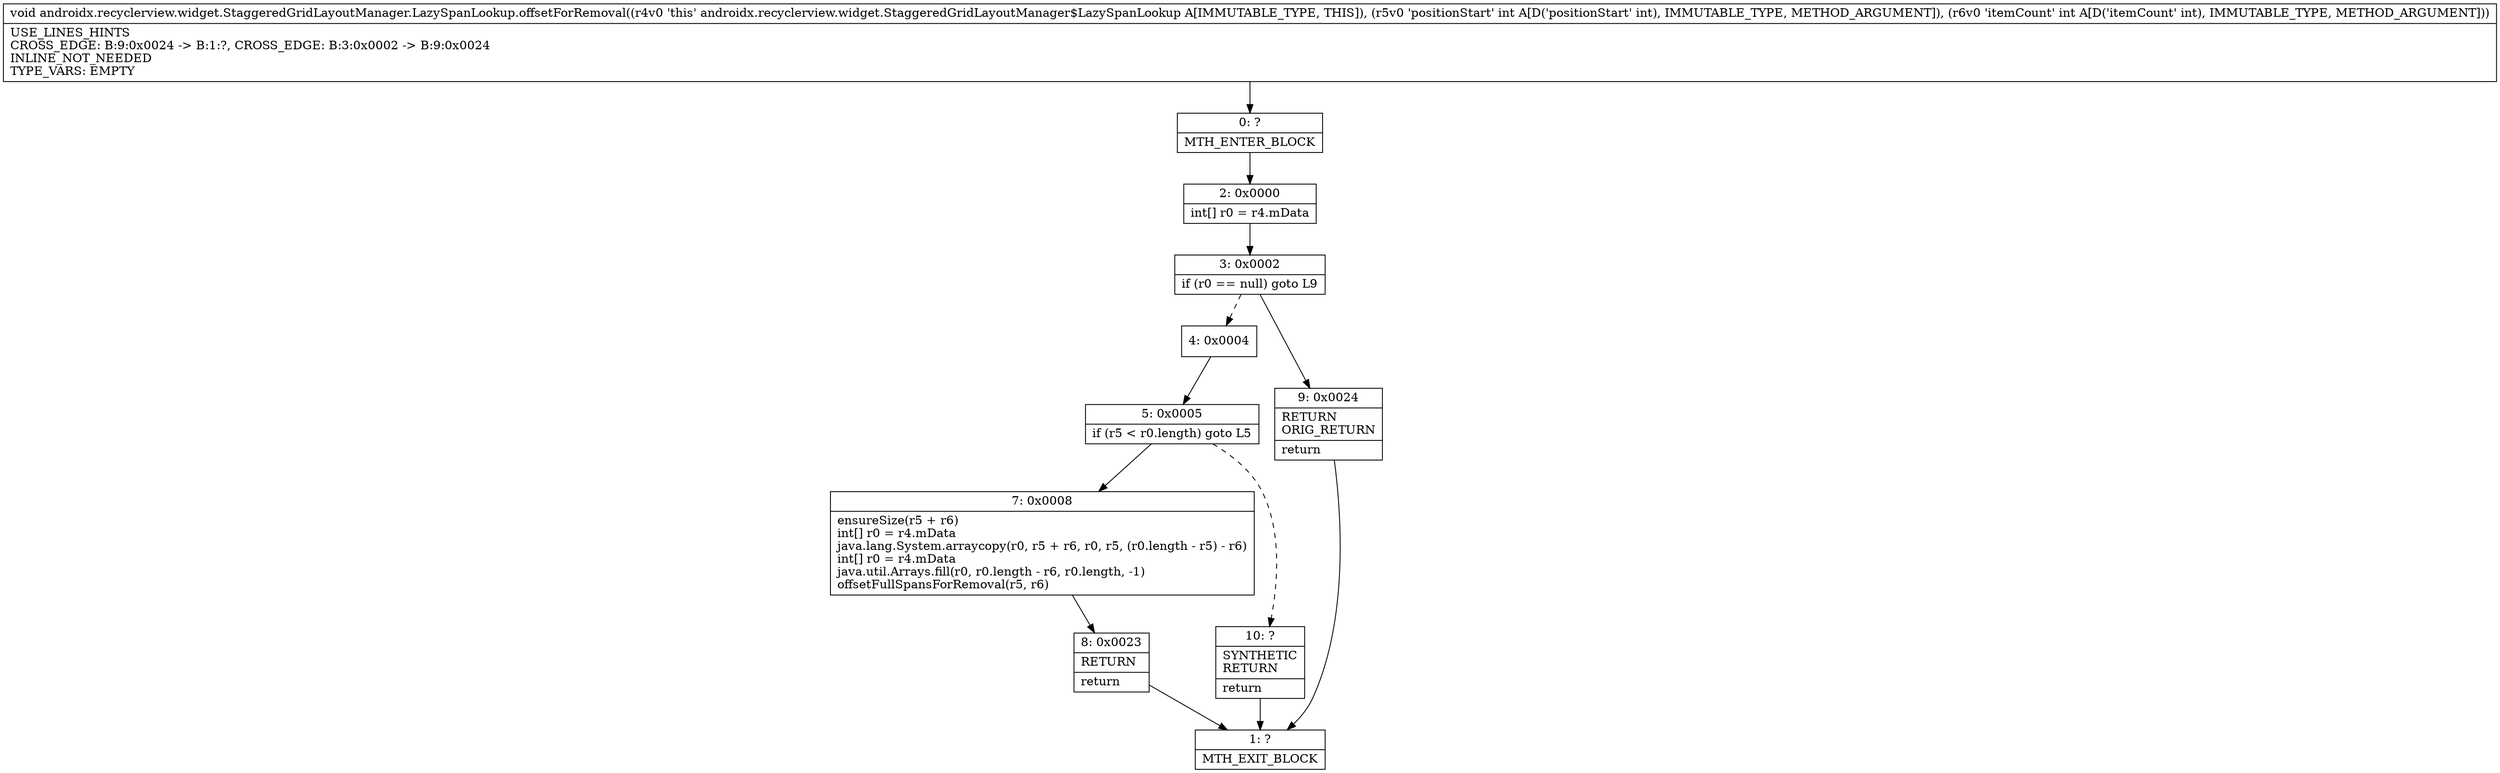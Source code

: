 digraph "CFG forandroidx.recyclerview.widget.StaggeredGridLayoutManager.LazySpanLookup.offsetForRemoval(II)V" {
Node_0 [shape=record,label="{0\:\ ?|MTH_ENTER_BLOCK\l}"];
Node_2 [shape=record,label="{2\:\ 0x0000|int[] r0 = r4.mData\l}"];
Node_3 [shape=record,label="{3\:\ 0x0002|if (r0 == null) goto L9\l}"];
Node_4 [shape=record,label="{4\:\ 0x0004}"];
Node_5 [shape=record,label="{5\:\ 0x0005|if (r5 \< r0.length) goto L5\l}"];
Node_7 [shape=record,label="{7\:\ 0x0008|ensureSize(r5 + r6)\lint[] r0 = r4.mData\ljava.lang.System.arraycopy(r0, r5 + r6, r0, r5, (r0.length \- r5) \- r6)\lint[] r0 = r4.mData\ljava.util.Arrays.fill(r0, r0.length \- r6, r0.length, \-1)\loffsetFullSpansForRemoval(r5, r6)\l}"];
Node_8 [shape=record,label="{8\:\ 0x0023|RETURN\l|return\l}"];
Node_1 [shape=record,label="{1\:\ ?|MTH_EXIT_BLOCK\l}"];
Node_10 [shape=record,label="{10\:\ ?|SYNTHETIC\lRETURN\l|return\l}"];
Node_9 [shape=record,label="{9\:\ 0x0024|RETURN\lORIG_RETURN\l|return\l}"];
MethodNode[shape=record,label="{void androidx.recyclerview.widget.StaggeredGridLayoutManager.LazySpanLookup.offsetForRemoval((r4v0 'this' androidx.recyclerview.widget.StaggeredGridLayoutManager$LazySpanLookup A[IMMUTABLE_TYPE, THIS]), (r5v0 'positionStart' int A[D('positionStart' int), IMMUTABLE_TYPE, METHOD_ARGUMENT]), (r6v0 'itemCount' int A[D('itemCount' int), IMMUTABLE_TYPE, METHOD_ARGUMENT]))  | USE_LINES_HINTS\lCROSS_EDGE: B:9:0x0024 \-\> B:1:?, CROSS_EDGE: B:3:0x0002 \-\> B:9:0x0024\lINLINE_NOT_NEEDED\lTYPE_VARS: EMPTY\l}"];
MethodNode -> Node_0;Node_0 -> Node_2;
Node_2 -> Node_3;
Node_3 -> Node_4[style=dashed];
Node_3 -> Node_9;
Node_4 -> Node_5;
Node_5 -> Node_7;
Node_5 -> Node_10[style=dashed];
Node_7 -> Node_8;
Node_8 -> Node_1;
Node_10 -> Node_1;
Node_9 -> Node_1;
}

